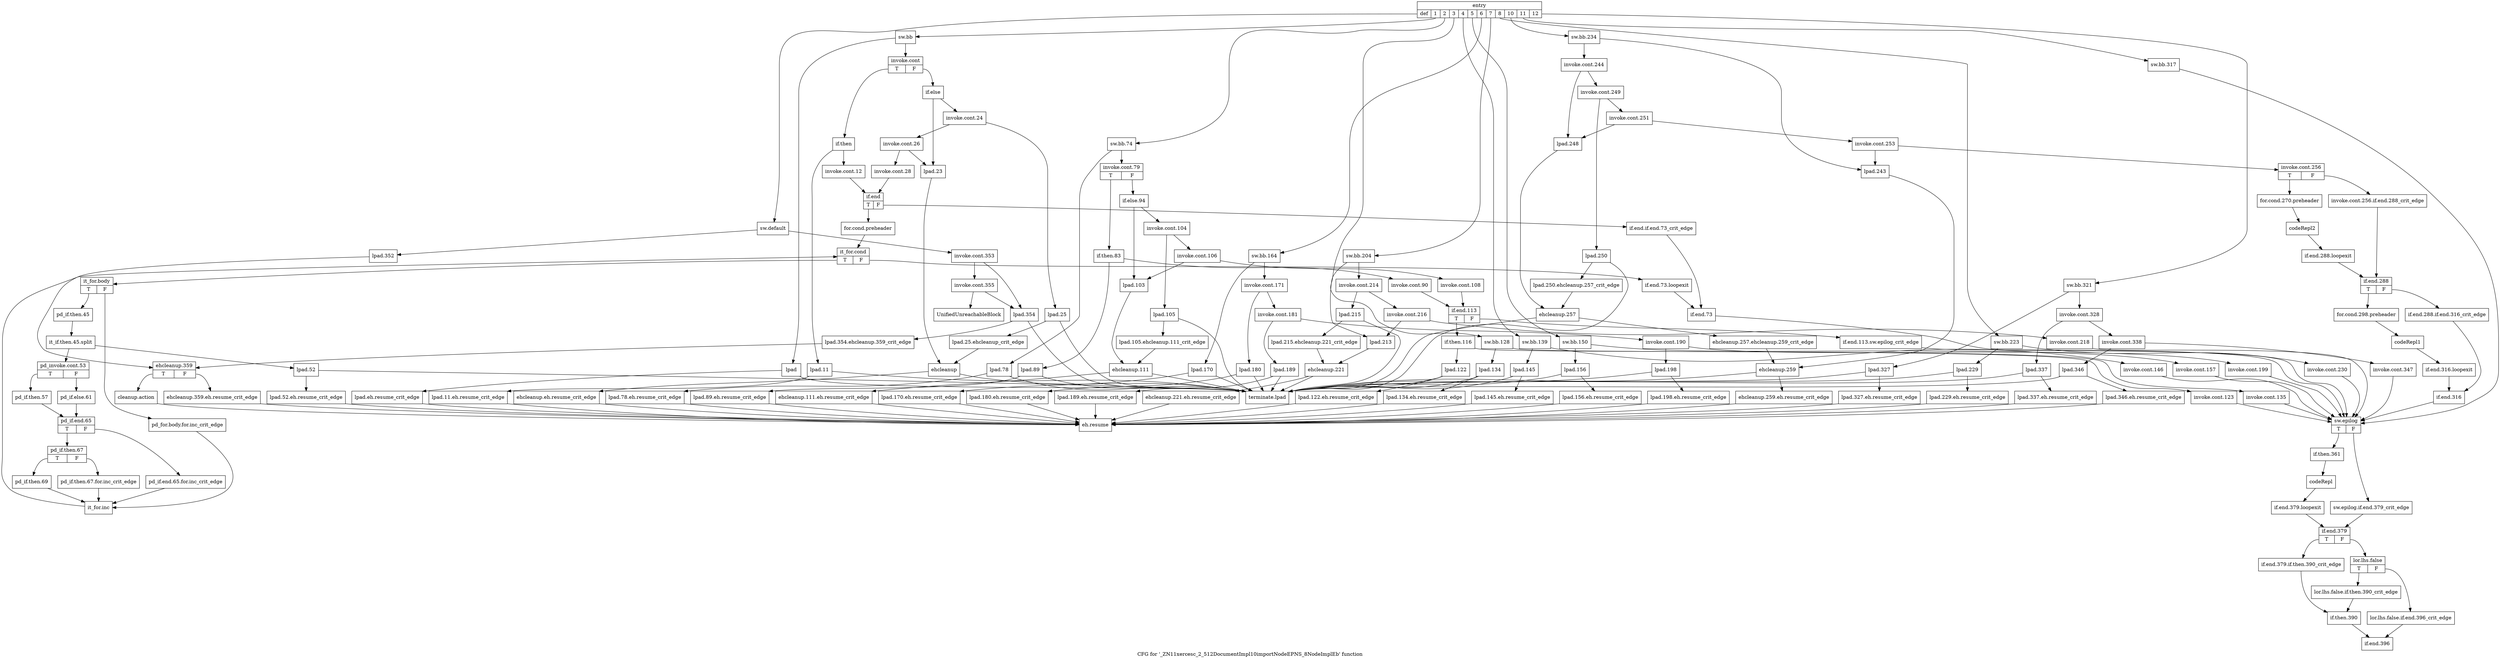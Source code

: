 digraph "CFG for '_ZN11xercesc_2_512DocumentImpl10importNodeEPNS_8NodeImplEb' function" {
	label="CFG for '_ZN11xercesc_2_512DocumentImpl10importNodeEPNS_8NodeImplEb' function";

	Node0x33f96b0 [shape=record,label="{entry|{<s0>def|<s1>1|<s2>2|<s3>3|<s4>4|<s5>5|<s6>6|<s7>7|<s8>8|<s9>10|<s10>11|<s11>12}}"];
	Node0x33f96b0:s0 -> Node0x3402570;
	Node0x33f96b0:s1 -> Node0x33ffbe0;
	Node0x33f96b0:s2 -> Node0x3400770;
	Node0x33f96b0:s3 -> Node0x3400ea0;
	Node0x33f96b0:s4 -> Node0x3400fe0;
	Node0x33f96b0:s5 -> Node0x3401120;
	Node0x33f96b0:s6 -> Node0x3401260;
	Node0x33f96b0:s7 -> Node0x3401670;
	Node0x33f96b0:s8 -> Node0x3401940;
	Node0x33f96b0:s9 -> Node0x3401a80;
	Node0x33f96b0:s10 -> Node0x3402200;
	Node0x33f96b0:s11 -> Node0x3402250;
	Node0x33ffbe0 [shape=record,label="{sw.bb}"];
	Node0x33ffbe0 -> Node0x33ffc30;
	Node0x33ffbe0 -> Node0x33ffd20;
	Node0x33ffc30 [shape=record,label="{invoke.cont|{<s0>T|<s1>F}}"];
	Node0x33ffc30:s0 -> Node0x33ffc80;
	Node0x33ffc30:s1 -> Node0x33ffe60;
	Node0x33ffc80 [shape=record,label="{if.then}"];
	Node0x33ffc80 -> Node0x33ffcd0;
	Node0x33ffc80 -> Node0x33ffdc0;
	Node0x33ffcd0 [shape=record,label="{invoke.cont.12}"];
	Node0x33ffcd0 -> Node0x3400130;
	Node0x33ffd20 [shape=record,label="{lpad}"];
	Node0x33ffd20 -> Node0x33ffd70;
	Node0x33ffd20 -> Node0x3402c50;
	Node0x33ffd70 [shape=record,label="{lpad.eh.resume_crit_edge}"];
	Node0x33ffd70 -> Node0x3402c00;
	Node0x33ffdc0 [shape=record,label="{lpad.11}"];
	Node0x33ffdc0 -> Node0x33ffe10;
	Node0x33ffdc0 -> Node0x3402c50;
	Node0x33ffe10 [shape=record,label="{lpad.11.eh.resume_crit_edge}"];
	Node0x33ffe10 -> Node0x3402c00;
	Node0x33ffe60 [shape=record,label="{if.else}"];
	Node0x33ffe60 -> Node0x33ffeb0;
	Node0x33ffe60 -> Node0x33fffa0;
	Node0x33ffeb0 [shape=record,label="{invoke.cont.24}"];
	Node0x33ffeb0 -> Node0x33fff00;
	Node0x33ffeb0 -> Node0x33ffff0;
	Node0x33fff00 [shape=record,label="{invoke.cont.26}"];
	Node0x33fff00 -> Node0x33fff50;
	Node0x33fff00 -> Node0x33fffa0;
	Node0x33fff50 [shape=record,label="{invoke.cont.28}"];
	Node0x33fff50 -> Node0x3400130;
	Node0x33fffa0 [shape=record,label="{lpad.23}"];
	Node0x33fffa0 -> Node0x3400090;
	Node0x33ffff0 [shape=record,label="{lpad.25}"];
	Node0x33ffff0 -> Node0x3400040;
	Node0x33ffff0 -> Node0x3402c50;
	Node0x3400040 [shape=record,label="{lpad.25.ehcleanup_crit_edge}"];
	Node0x3400040 -> Node0x3400090;
	Node0x3400090 [shape=record,label="{ehcleanup}"];
	Node0x3400090 -> Node0x34000e0;
	Node0x3400090 -> Node0x3402c50;
	Node0x34000e0 [shape=record,label="{ehcleanup.eh.resume_crit_edge}"];
	Node0x34000e0 -> Node0x3402c00;
	Node0x3400130 [shape=record,label="{if.end|{<s0>T|<s1>F}}"];
	Node0x3400130:s0 -> Node0x34001d0;
	Node0x3400130:s1 -> Node0x3400180;
	Node0x3400180 [shape=record,label="{if.end.if.end.73_crit_edge}"];
	Node0x3400180 -> Node0x3400720;
	Node0x34001d0 [shape=record,label="{for.cond.preheader}"];
	Node0x34001d0 -> Node0x3400220;
	Node0x3400220 [shape=record,label="{it_for.cond|{<s0>T|<s1>F}}"];
	Node0x3400220:s0 -> Node0x3400270;
	Node0x3400220:s1 -> Node0x34006d0;
	Node0x3400270 [shape=record,label="{it_for.body|{<s0>T|<s1>F}}"];
	Node0x3400270:s0 -> Node0x3400310;
	Node0x3400270:s1 -> Node0x34002c0;
	Node0x34002c0 [shape=record,label="{pd_for.body.for.inc_crit_edge}"];
	Node0x34002c0 -> Node0x3400680;
	Node0x3400310 [shape=record,label="{pd_if.then.45}"];
	Node0x3400310 -> Node0xa976ef0;
	Node0xa976ef0 [shape=record,label="{it_if.then.45.split}"];
	Node0xa976ef0 -> Node0x3400360;
	Node0xa976ef0 -> Node0x3400400;
	Node0x3400360 [shape=record,label="{pd_invoke.cont.53|{<s0>T|<s1>F}}"];
	Node0x3400360:s0 -> Node0x34003b0;
	Node0x3400360:s1 -> Node0x34004a0;
	Node0x34003b0 [shape=record,label="{pd_if.then.57}"];
	Node0x34003b0 -> Node0x34004f0;
	Node0x3400400 [shape=record,label="{lpad.52}"];
	Node0x3400400 -> Node0x3400450;
	Node0x3400400 -> Node0x3402c50;
	Node0x3400450 [shape=record,label="{lpad.52.eh.resume_crit_edge}"];
	Node0x3400450 -> Node0x3402c00;
	Node0x34004a0 [shape=record,label="{pd_if.else.61}"];
	Node0x34004a0 -> Node0x34004f0;
	Node0x34004f0 [shape=record,label="{pd_if.end.65|{<s0>T|<s1>F}}"];
	Node0x34004f0:s0 -> Node0x3400590;
	Node0x34004f0:s1 -> Node0x3400540;
	Node0x3400540 [shape=record,label="{pd_if.end.65.for.inc_crit_edge}"];
	Node0x3400540 -> Node0x3400680;
	Node0x3400590 [shape=record,label="{pd_if.then.67|{<s0>T|<s1>F}}"];
	Node0x3400590:s0 -> Node0x3400630;
	Node0x3400590:s1 -> Node0x34005e0;
	Node0x34005e0 [shape=record,label="{pd_if.then.67.for.inc_crit_edge}"];
	Node0x34005e0 -> Node0x3400680;
	Node0x3400630 [shape=record,label="{pd_if.then.69}"];
	Node0x3400630 -> Node0x3400680;
	Node0x3400680 [shape=record,label="{it_for.inc}"];
	Node0x3400680 -> Node0x3400220;
	Node0x34006d0 [shape=record,label="{if.end.73.loopexit}"];
	Node0x34006d0 -> Node0x3400720;
	Node0x3400720 [shape=record,label="{if.end.73}"];
	Node0x3400720 -> Node0x3402660;
	Node0x3400770 [shape=record,label="{sw.bb.74}"];
	Node0x3400770 -> Node0x34007c0;
	Node0x3400770 -> Node0x34008b0;
	Node0x34007c0 [shape=record,label="{invoke.cont.79|{<s0>T|<s1>F}}"];
	Node0x34007c0:s0 -> Node0x3400810;
	Node0x34007c0:s1 -> Node0x34009f0;
	Node0x3400810 [shape=record,label="{if.then.83}"];
	Node0x3400810 -> Node0x3400860;
	Node0x3400810 -> Node0x3400950;
	Node0x3400860 [shape=record,label="{invoke.cont.90}"];
	Node0x3400860 -> Node0x3400cc0;
	Node0x34008b0 [shape=record,label="{lpad.78}"];
	Node0x34008b0 -> Node0x3400900;
	Node0x34008b0 -> Node0x3402c50;
	Node0x3400900 [shape=record,label="{lpad.78.eh.resume_crit_edge}"];
	Node0x3400900 -> Node0x3402c00;
	Node0x3400950 [shape=record,label="{lpad.89}"];
	Node0x3400950 -> Node0x34009a0;
	Node0x3400950 -> Node0x3402c50;
	Node0x34009a0 [shape=record,label="{lpad.89.eh.resume_crit_edge}"];
	Node0x34009a0 -> Node0x3402c00;
	Node0x34009f0 [shape=record,label="{if.else.94}"];
	Node0x34009f0 -> Node0x3400a40;
	Node0x34009f0 -> Node0x3400b30;
	Node0x3400a40 [shape=record,label="{invoke.cont.104}"];
	Node0x3400a40 -> Node0x3400a90;
	Node0x3400a40 -> Node0x3400b80;
	Node0x3400a90 [shape=record,label="{invoke.cont.106}"];
	Node0x3400a90 -> Node0x3400ae0;
	Node0x3400a90 -> Node0x3400b30;
	Node0x3400ae0 [shape=record,label="{invoke.cont.108}"];
	Node0x3400ae0 -> Node0x3400cc0;
	Node0x3400b30 [shape=record,label="{lpad.103}"];
	Node0x3400b30 -> Node0x3400c20;
	Node0x3400b80 [shape=record,label="{lpad.105}"];
	Node0x3400b80 -> Node0x3400bd0;
	Node0x3400b80 -> Node0x3402c50;
	Node0x3400bd0 [shape=record,label="{lpad.105.ehcleanup.111_crit_edge}"];
	Node0x3400bd0 -> Node0x3400c20;
	Node0x3400c20 [shape=record,label="{ehcleanup.111}"];
	Node0x3400c20 -> Node0x3400c70;
	Node0x3400c20 -> Node0x3402c50;
	Node0x3400c70 [shape=record,label="{ehcleanup.111.eh.resume_crit_edge}"];
	Node0x3400c70 -> Node0x3402c00;
	Node0x3400cc0 [shape=record,label="{if.end.113|{<s0>T|<s1>F}}"];
	Node0x3400cc0:s0 -> Node0x3400d60;
	Node0x3400cc0:s1 -> Node0x3400d10;
	Node0x3400d10 [shape=record,label="{if.end.113.sw.epilog_crit_edge}"];
	Node0x3400d10 -> Node0x3402660;
	Node0x3400d60 [shape=record,label="{if.then.116}"];
	Node0x3400d60 -> Node0x3400db0;
	Node0x3400d60 -> Node0x3400e00;
	Node0x3400db0 [shape=record,label="{invoke.cont.123}"];
	Node0x3400db0 -> Node0x3402660;
	Node0x3400e00 [shape=record,label="{lpad.122}"];
	Node0x3400e00 -> Node0x3400e50;
	Node0x3400e00 -> Node0x3402c50;
	Node0x3400e50 [shape=record,label="{lpad.122.eh.resume_crit_edge}"];
	Node0x3400e50 -> Node0x3402c00;
	Node0x3400ea0 [shape=record,label="{sw.bb.128}"];
	Node0x3400ea0 -> Node0x3400ef0;
	Node0x3400ea0 -> Node0x3400f40;
	Node0x3400ef0 [shape=record,label="{invoke.cont.135}"];
	Node0x3400ef0 -> Node0x3402660;
	Node0x3400f40 [shape=record,label="{lpad.134}"];
	Node0x3400f40 -> Node0x3400f90;
	Node0x3400f40 -> Node0x3402c50;
	Node0x3400f90 [shape=record,label="{lpad.134.eh.resume_crit_edge}"];
	Node0x3400f90 -> Node0x3402c00;
	Node0x3400fe0 [shape=record,label="{sw.bb.139}"];
	Node0x3400fe0 -> Node0x3401030;
	Node0x3400fe0 -> Node0x3401080;
	Node0x3401030 [shape=record,label="{invoke.cont.146}"];
	Node0x3401030 -> Node0x3402660;
	Node0x3401080 [shape=record,label="{lpad.145}"];
	Node0x3401080 -> Node0x34010d0;
	Node0x3401080 -> Node0x3402c50;
	Node0x34010d0 [shape=record,label="{lpad.145.eh.resume_crit_edge}"];
	Node0x34010d0 -> Node0x3402c00;
	Node0x3401120 [shape=record,label="{sw.bb.150}"];
	Node0x3401120 -> Node0x3401170;
	Node0x3401120 -> Node0x34011c0;
	Node0x3401170 [shape=record,label="{invoke.cont.157}"];
	Node0x3401170 -> Node0x3402660;
	Node0x34011c0 [shape=record,label="{lpad.156}"];
	Node0x34011c0 -> Node0x3401210;
	Node0x34011c0 -> Node0x3402c50;
	Node0x3401210 [shape=record,label="{lpad.156.eh.resume_crit_edge}"];
	Node0x3401210 -> Node0x3402c00;
	Node0x3401260 [shape=record,label="{sw.bb.164}"];
	Node0x3401260 -> Node0x34012b0;
	Node0x3401260 -> Node0x34013f0;
	Node0x34012b0 [shape=record,label="{invoke.cont.171}"];
	Node0x34012b0 -> Node0x3401300;
	Node0x34012b0 -> Node0x3401490;
	Node0x3401300 [shape=record,label="{invoke.cont.181}"];
	Node0x3401300 -> Node0x3401350;
	Node0x3401300 -> Node0x3401530;
	Node0x3401350 [shape=record,label="{invoke.cont.190}"];
	Node0x3401350 -> Node0x34013a0;
	Node0x3401350 -> Node0x34015d0;
	Node0x34013a0 [shape=record,label="{invoke.cont.199}"];
	Node0x34013a0 -> Node0x3402660;
	Node0x34013f0 [shape=record,label="{lpad.170}"];
	Node0x34013f0 -> Node0x3401440;
	Node0x34013f0 -> Node0x3402c50;
	Node0x3401440 [shape=record,label="{lpad.170.eh.resume_crit_edge}"];
	Node0x3401440 -> Node0x3402c00;
	Node0x3401490 [shape=record,label="{lpad.180}"];
	Node0x3401490 -> Node0x34014e0;
	Node0x3401490 -> Node0x3402c50;
	Node0x34014e0 [shape=record,label="{lpad.180.eh.resume_crit_edge}"];
	Node0x34014e0 -> Node0x3402c00;
	Node0x3401530 [shape=record,label="{lpad.189}"];
	Node0x3401530 -> Node0x3401580;
	Node0x3401530 -> Node0x3402c50;
	Node0x3401580 [shape=record,label="{lpad.189.eh.resume_crit_edge}"];
	Node0x3401580 -> Node0x3402c00;
	Node0x34015d0 [shape=record,label="{lpad.198}"];
	Node0x34015d0 -> Node0x3401620;
	Node0x34015d0 -> Node0x3402c50;
	Node0x3401620 [shape=record,label="{lpad.198.eh.resume_crit_edge}"];
	Node0x3401620 -> Node0x3402c00;
	Node0x3401670 [shape=record,label="{sw.bb.204}"];
	Node0x3401670 -> Node0x34016c0;
	Node0x3401670 -> Node0x34017b0;
	Node0x34016c0 [shape=record,label="{invoke.cont.214}"];
	Node0x34016c0 -> Node0x3401710;
	Node0x34016c0 -> Node0x3401800;
	Node0x3401710 [shape=record,label="{invoke.cont.216}"];
	Node0x3401710 -> Node0x3401760;
	Node0x3401710 -> Node0x34017b0;
	Node0x3401760 [shape=record,label="{invoke.cont.218}"];
	Node0x3401760 -> Node0x3402660;
	Node0x34017b0 [shape=record,label="{lpad.213}"];
	Node0x34017b0 -> Node0x34018a0;
	Node0x3401800 [shape=record,label="{lpad.215}"];
	Node0x3401800 -> Node0x3401850;
	Node0x3401800 -> Node0x3402c50;
	Node0x3401850 [shape=record,label="{lpad.215.ehcleanup.221_crit_edge}"];
	Node0x3401850 -> Node0x34018a0;
	Node0x34018a0 [shape=record,label="{ehcleanup.221}"];
	Node0x34018a0 -> Node0x34018f0;
	Node0x34018a0 -> Node0x3402c50;
	Node0x34018f0 [shape=record,label="{ehcleanup.221.eh.resume_crit_edge}"];
	Node0x34018f0 -> Node0x3402c00;
	Node0x3401940 [shape=record,label="{sw.bb.223}"];
	Node0x3401940 -> Node0x3401990;
	Node0x3401940 -> Node0x34019e0;
	Node0x3401990 [shape=record,label="{invoke.cont.230}"];
	Node0x3401990 -> Node0x3402660;
	Node0x34019e0 [shape=record,label="{lpad.229}"];
	Node0x34019e0 -> Node0x3401a30;
	Node0x34019e0 -> Node0x3402c50;
	Node0x3401a30 [shape=record,label="{lpad.229.eh.resume_crit_edge}"];
	Node0x3401a30 -> Node0x3402c00;
	Node0x3401a80 [shape=record,label="{sw.bb.234}"];
	Node0x3401a80 -> Node0x3401ad0;
	Node0x3401a80 -> Node0x3401d50;
	Node0x3401ad0 [shape=record,label="{invoke.cont.244}"];
	Node0x3401ad0 -> Node0x3401b20;
	Node0x3401ad0 -> Node0x3401da0;
	Node0x3401b20 [shape=record,label="{invoke.cont.249}"];
	Node0x3401b20 -> Node0x3401b70;
	Node0x3401b20 -> Node0x3401df0;
	Node0x3401b70 [shape=record,label="{invoke.cont.251}"];
	Node0x3401b70 -> Node0x3401bc0;
	Node0x3401b70 -> Node0x3401da0;
	Node0x3401bc0 [shape=record,label="{invoke.cont.253}"];
	Node0x3401bc0 -> Node0x3401c10;
	Node0x3401bc0 -> Node0x3401d50;
	Node0x3401c10 [shape=record,label="{invoke.cont.256|{<s0>T|<s1>F}}"];
	Node0x3401c10:s0 -> Node0x3401cb0;
	Node0x3401c10:s1 -> Node0x3401c60;
	Node0x3401c60 [shape=record,label="{invoke.cont.256.if.end.288_crit_edge}"];
	Node0x3401c60 -> Node0x3402020;
	Node0x3401cb0 [shape=record,label="{for.cond.270.preheader}"];
	Node0x3401cb0 -> Node0x3401d00;
	Node0x3401d00 [shape=record,label="{codeRepl2}"];
	Node0x3401d00 -> Node0x3401fd0;
	Node0x3401d50 [shape=record,label="{lpad.243}"];
	Node0x3401d50 -> Node0x3401f30;
	Node0x3401da0 [shape=record,label="{lpad.248}"];
	Node0x3401da0 -> Node0x3401e90;
	Node0x3401df0 [shape=record,label="{lpad.250}"];
	Node0x3401df0 -> Node0x3401e40;
	Node0x3401df0 -> Node0x3402c50;
	Node0x3401e40 [shape=record,label="{lpad.250.ehcleanup.257_crit_edge}"];
	Node0x3401e40 -> Node0x3401e90;
	Node0x3401e90 [shape=record,label="{ehcleanup.257}"];
	Node0x3401e90 -> Node0x3401ee0;
	Node0x3401e90 -> Node0x3402c50;
	Node0x3401ee0 [shape=record,label="{ehcleanup.257.ehcleanup.259_crit_edge}"];
	Node0x3401ee0 -> Node0x3401f30;
	Node0x3401f30 [shape=record,label="{ehcleanup.259}"];
	Node0x3401f30 -> Node0x3401f80;
	Node0x3401f30 -> Node0x3402c50;
	Node0x3401f80 [shape=record,label="{ehcleanup.259.eh.resume_crit_edge}"];
	Node0x3401f80 -> Node0x3402c00;
	Node0x3401fd0 [shape=record,label="{if.end.288.loopexit}"];
	Node0x3401fd0 -> Node0x3402020;
	Node0x3402020 [shape=record,label="{if.end.288|{<s0>T|<s1>F}}"];
	Node0x3402020:s0 -> Node0x34020c0;
	Node0x3402020:s1 -> Node0x3402070;
	Node0x3402070 [shape=record,label="{if.end.288.if.end.316_crit_edge}"];
	Node0x3402070 -> Node0x34021b0;
	Node0x34020c0 [shape=record,label="{for.cond.298.preheader}"];
	Node0x34020c0 -> Node0x3402110;
	Node0x3402110 [shape=record,label="{codeRepl1}"];
	Node0x3402110 -> Node0x3402160;
	Node0x3402160 [shape=record,label="{if.end.316.loopexit}"];
	Node0x3402160 -> Node0x34021b0;
	Node0x34021b0 [shape=record,label="{if.end.316}"];
	Node0x34021b0 -> Node0x3402660;
	Node0x3402200 [shape=record,label="{sw.bb.317}"];
	Node0x3402200 -> Node0x3402660;
	Node0x3402250 [shape=record,label="{sw.bb.321}"];
	Node0x3402250 -> Node0x34022a0;
	Node0x3402250 -> Node0x3402390;
	Node0x34022a0 [shape=record,label="{invoke.cont.328}"];
	Node0x34022a0 -> Node0x34022f0;
	Node0x34022a0 -> Node0x3402430;
	Node0x34022f0 [shape=record,label="{invoke.cont.338}"];
	Node0x34022f0 -> Node0x3402340;
	Node0x34022f0 -> Node0x34024d0;
	Node0x3402340 [shape=record,label="{invoke.cont.347}"];
	Node0x3402340 -> Node0x3402660;
	Node0x3402390 [shape=record,label="{lpad.327}"];
	Node0x3402390 -> Node0x34023e0;
	Node0x3402390 -> Node0x3402c50;
	Node0x34023e0 [shape=record,label="{lpad.327.eh.resume_crit_edge}"];
	Node0x34023e0 -> Node0x3402c00;
	Node0x3402430 [shape=record,label="{lpad.337}"];
	Node0x3402430 -> Node0x3402480;
	Node0x3402430 -> Node0x3402c50;
	Node0x3402480 [shape=record,label="{lpad.337.eh.resume_crit_edge}"];
	Node0x3402480 -> Node0x3402c00;
	Node0x34024d0 [shape=record,label="{lpad.346}"];
	Node0x34024d0 -> Node0x3402520;
	Node0x34024d0 -> Node0x3402c50;
	Node0x3402520 [shape=record,label="{lpad.346.eh.resume_crit_edge}"];
	Node0x3402520 -> Node0x3402c00;
	Node0x3402570 [shape=record,label="{sw.default}"];
	Node0x3402570 -> Node0x34025c0;
	Node0x3402570 -> Node0x34027a0;
	Node0x34025c0 [shape=record,label="{invoke.cont.353}"];
	Node0x34025c0 -> Node0x3402610;
	Node0x34025c0 -> Node0x34027f0;
	Node0x3402610 [shape=record,label="{invoke.cont.355}"];
	Node0x3402610 -> Node0x3402ca0;
	Node0x3402610 -> Node0x34027f0;
	Node0x3402660 [shape=record,label="{sw.epilog|{<s0>T|<s1>F}}"];
	Node0x3402660:s0 -> Node0x3402700;
	Node0x3402660:s1 -> Node0x34026b0;
	Node0x34026b0 [shape=record,label="{sw.epilog.if.end.379_crit_edge}"];
	Node0x34026b0 -> Node0x34029d0;
	Node0x3402700 [shape=record,label="{if.then.361}"];
	Node0x3402700 -> Node0x3402750;
	Node0x3402750 [shape=record,label="{codeRepl}"];
	Node0x3402750 -> Node0x3402980;
	Node0x34027a0 [shape=record,label="{lpad.352}"];
	Node0x34027a0 -> Node0x3402890;
	Node0x34027f0 [shape=record,label="{lpad.354}"];
	Node0x34027f0 -> Node0x3402840;
	Node0x34027f0 -> Node0x3402c50;
	Node0x3402840 [shape=record,label="{lpad.354.ehcleanup.359_crit_edge}"];
	Node0x3402840 -> Node0x3402890;
	Node0x3402890 [shape=record,label="{ehcleanup.359|{<s0>T|<s1>F}}"];
	Node0x3402890:s0 -> Node0x3402930;
	Node0x3402890:s1 -> Node0x34028e0;
	Node0x34028e0 [shape=record,label="{ehcleanup.359.eh.resume_crit_edge}"];
	Node0x34028e0 -> Node0x3402c00;
	Node0x3402930 [shape=record,label="{cleanup.action}"];
	Node0x3402930 -> Node0x3402c00;
	Node0x3402980 [shape=record,label="{if.end.379.loopexit}"];
	Node0x3402980 -> Node0x34029d0;
	Node0x34029d0 [shape=record,label="{if.end.379|{<s0>T|<s1>F}}"];
	Node0x34029d0:s0 -> Node0x3402a20;
	Node0x34029d0:s1 -> Node0x3402a70;
	Node0x3402a20 [shape=record,label="{if.end.379.if.then.390_crit_edge}"];
	Node0x3402a20 -> Node0x3402b60;
	Node0x3402a70 [shape=record,label="{lor.lhs.false|{<s0>T|<s1>F}}"];
	Node0x3402a70:s0 -> Node0x3402b10;
	Node0x3402a70:s1 -> Node0x3402ac0;
	Node0x3402ac0 [shape=record,label="{lor.lhs.false.if.end.396_crit_edge}"];
	Node0x3402ac0 -> Node0x3402bb0;
	Node0x3402b10 [shape=record,label="{lor.lhs.false.if.then.390_crit_edge}"];
	Node0x3402b10 -> Node0x3402b60;
	Node0x3402b60 [shape=record,label="{if.then.390}"];
	Node0x3402b60 -> Node0x3402bb0;
	Node0x3402bb0 [shape=record,label="{if.end.396}"];
	Node0x3402c00 [shape=record,label="{eh.resume}"];
	Node0x3402c50 [shape=record,label="{terminate.lpad}"];
	Node0x3402ca0 [shape=record,label="{UnifiedUnreachableBlock}"];
}
